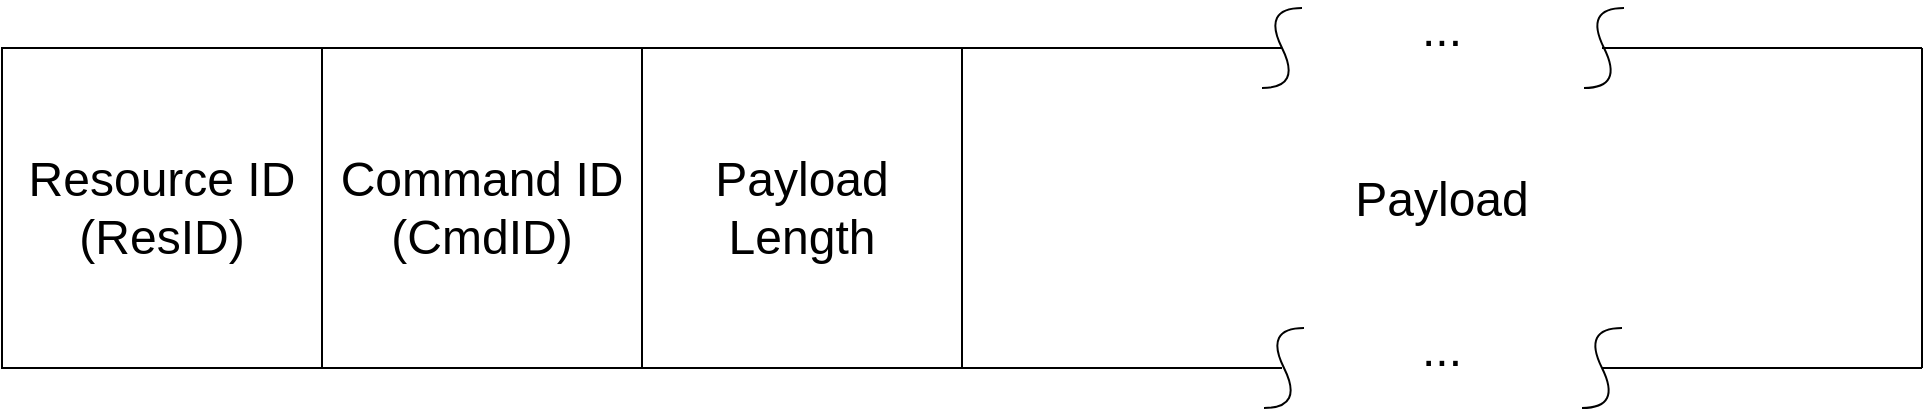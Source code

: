 <mxfile version="12.4.2" type="device" pages="1"><diagram id="cLOqe3rMNcVrnmu8G4MF" name="Page-1"><mxGraphModel dx="896" dy="388" grid="1" gridSize="10" guides="1" tooltips="1" connect="1" arrows="1" fold="1" page="1" pageScale="1" pageWidth="1654" pageHeight="1169" math="0" shadow="0"><root><mxCell id="0"/><mxCell id="1" parent="0"/><mxCell id="f2vaXyjQzpZ_IcLjUMRJ-1" value="&lt;font style=&quot;font-size: 24px&quot;&gt;Resource ID&lt;br&gt;(ResID)&lt;/font&gt;" style="rounded=0;whiteSpace=wrap;html=1;" vertex="1" parent="1"><mxGeometry x="160" y="240" width="160" height="160" as="geometry"/></mxCell><mxCell id="f2vaXyjQzpZ_IcLjUMRJ-2" value="&lt;font style=&quot;font-size: 24px&quot;&gt;Command ID&lt;br&gt;(CmdID)&lt;/font&gt;" style="rounded=0;whiteSpace=wrap;html=1;" vertex="1" parent="1"><mxGeometry x="320" y="240" width="160" height="160" as="geometry"/></mxCell><mxCell id="f2vaXyjQzpZ_IcLjUMRJ-3" value="&lt;span style=&quot;font-size: 24px&quot;&gt;Payload Length&lt;/span&gt;" style="rounded=0;whiteSpace=wrap;html=1;" vertex="1" parent="1"><mxGeometry x="480" y="240" width="160" height="160" as="geometry"/></mxCell><mxCell id="f2vaXyjQzpZ_IcLjUMRJ-4" value="" style="endArrow=none;html=1;exitX=1;exitY=0;exitDx=0;exitDy=0;" edge="1" parent="1" source="f2vaXyjQzpZ_IcLjUMRJ-3"><mxGeometry width="50" height="50" relative="1" as="geometry"><mxPoint x="160" y="470" as="sourcePoint"/><mxPoint x="800" y="240" as="targetPoint"/></mxGeometry></mxCell><mxCell id="f2vaXyjQzpZ_IcLjUMRJ-5" value="" style="endArrow=none;html=1;exitX=1;exitY=0;exitDx=0;exitDy=0;" edge="1" parent="1"><mxGeometry width="50" height="50" relative="1" as="geometry"><mxPoint x="640" y="400" as="sourcePoint"/><mxPoint x="800" y="400" as="targetPoint"/></mxGeometry></mxCell><mxCell id="f2vaXyjQzpZ_IcLjUMRJ-6" value="" style="endArrow=none;html=1;exitX=1;exitY=0;exitDx=0;exitDy=0;" edge="1" parent="1"><mxGeometry width="50" height="50" relative="1" as="geometry"><mxPoint x="960" y="240" as="sourcePoint"/><mxPoint x="1120" y="240" as="targetPoint"/></mxGeometry></mxCell><mxCell id="f2vaXyjQzpZ_IcLjUMRJ-7" value="" style="endArrow=none;html=1;exitX=1;exitY=0;exitDx=0;exitDy=0;" edge="1" parent="1"><mxGeometry width="50" height="50" relative="1" as="geometry"><mxPoint x="960" y="400" as="sourcePoint"/><mxPoint x="1120" y="400" as="targetPoint"/></mxGeometry></mxCell><mxCell id="f2vaXyjQzpZ_IcLjUMRJ-8" value="" style="endArrow=none;html=1;" edge="1" parent="1"><mxGeometry width="50" height="50" relative="1" as="geometry"><mxPoint x="1120" y="400" as="sourcePoint"/><mxPoint x="1120" y="240" as="targetPoint"/></mxGeometry></mxCell><mxCell id="f2vaXyjQzpZ_IcLjUMRJ-9" value="" style="curved=1;endArrow=none;html=1;endFill=0;" edge="1" parent="1"><mxGeometry width="50" height="50" relative="1" as="geometry"><mxPoint x="790" y="260" as="sourcePoint"/><mxPoint x="810" y="220" as="targetPoint"/><Array as="points"><mxPoint x="810" y="260"/><mxPoint x="790" y="220"/></Array></mxGeometry></mxCell><mxCell id="f2vaXyjQzpZ_IcLjUMRJ-10" value="" style="curved=1;endArrow=none;html=1;endFill=0;" edge="1" parent="1"><mxGeometry width="50" height="50" relative="1" as="geometry"><mxPoint x="951" y="260" as="sourcePoint"/><mxPoint x="971" y="220" as="targetPoint"/><Array as="points"><mxPoint x="971" y="260"/><mxPoint x="951" y="220"/></Array></mxGeometry></mxCell><mxCell id="f2vaXyjQzpZ_IcLjUMRJ-11" value="" style="curved=1;endArrow=none;html=1;endFill=0;" edge="1" parent="1"><mxGeometry width="50" height="50" relative="1" as="geometry"><mxPoint x="791" y="420" as="sourcePoint"/><mxPoint x="811" y="380" as="targetPoint"/><Array as="points"><mxPoint x="811" y="420"/><mxPoint x="791" y="380"/></Array></mxGeometry></mxCell><mxCell id="f2vaXyjQzpZ_IcLjUMRJ-12" value="" style="curved=1;endArrow=none;html=1;endFill=0;" edge="1" parent="1"><mxGeometry width="50" height="50" relative="1" as="geometry"><mxPoint x="950" y="420" as="sourcePoint"/><mxPoint x="970" y="380" as="targetPoint"/><Array as="points"><mxPoint x="970" y="420"/><mxPoint x="950" y="380"/></Array></mxGeometry></mxCell><mxCell id="f2vaXyjQzpZ_IcLjUMRJ-13" value="&lt;font style=&quot;font-size: 24px&quot;&gt;Payload&lt;/font&gt;" style="text;html=1;strokeColor=none;fillColor=none;align=center;verticalAlign=middle;whiteSpace=wrap;rounded=0;" vertex="1" parent="1"><mxGeometry x="830" y="296" width="100" height="40" as="geometry"/></mxCell><mxCell id="f2vaXyjQzpZ_IcLjUMRJ-14" value="&lt;font style=&quot;font-size: 24px&quot;&gt;...&lt;/font&gt;" style="text;html=1;strokeColor=none;fillColor=none;align=center;verticalAlign=middle;whiteSpace=wrap;rounded=0;" vertex="1" parent="1"><mxGeometry x="860" y="216" width="40" height="30" as="geometry"/></mxCell><mxCell id="f2vaXyjQzpZ_IcLjUMRJ-15" value="&lt;font style=&quot;font-size: 24px&quot;&gt;...&lt;/font&gt;" style="text;html=1;strokeColor=none;fillColor=none;align=center;verticalAlign=middle;whiteSpace=wrap;rounded=0;" vertex="1" parent="1"><mxGeometry x="860" y="376" width="40" height="30" as="geometry"/></mxCell></root></mxGraphModel></diagram></mxfile>